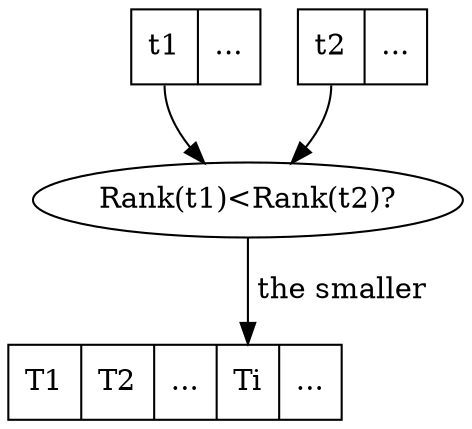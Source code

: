 digraph G{
	node[shape=record]
	b1[label="<head>t1|..."];
	b2[label="<head>t2|..."];
	t[label="Rank(t1)<Rank(t2)?", shape=ellipse];
	b1:head->t;
	b2:head->t;
	r[label="T1|T2|...|<i>Ti|..."];
	t->r:i[label=" the smaller"];
}
